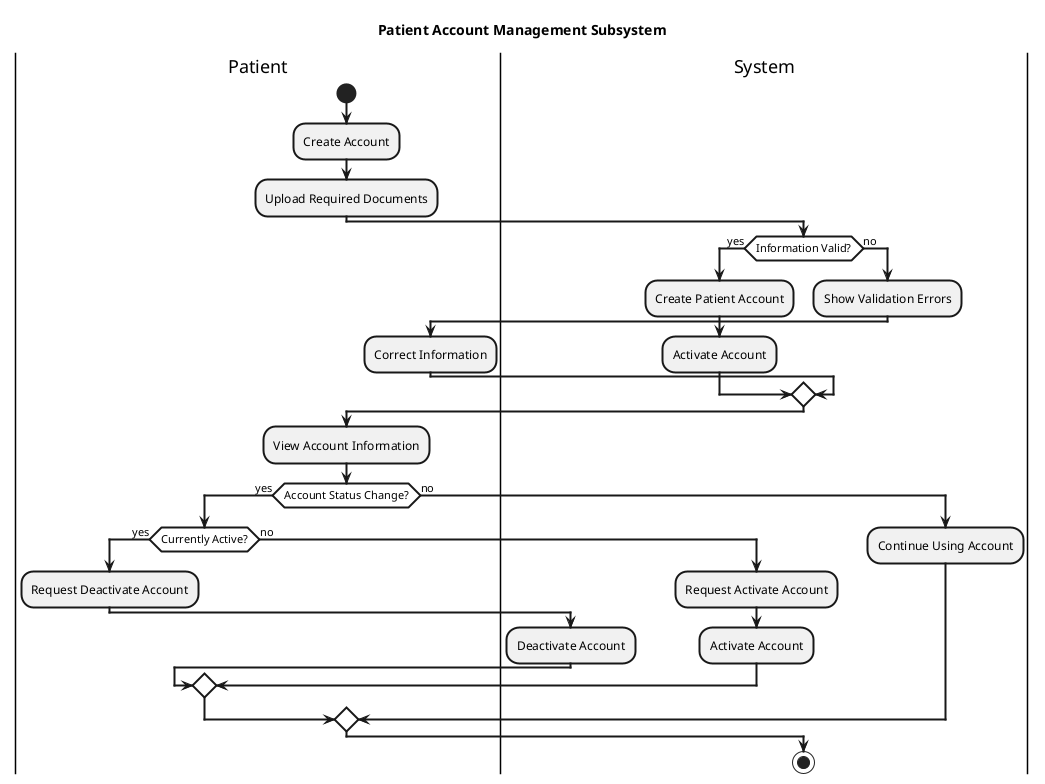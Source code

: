 @startuml
title Patient Account Management Subsystem
skinparam defaultTextAlignment center
skinparam ArrowThickness 2
skinparam ActivityBorderThickness 2
skinparam ActivityDiamondBackgroundColor white
skinparam ActivityDiamondBorderThickness 2

|Patient|
start
:Create Account;
:Upload Required Documents;

|System|
if (Information Valid?) then (yes)
  :Create Patient Account;
  :Activate Account;
else (no)
  :Show Validation Errors;
  |Patient|
  :Correct Information;
endif

|Patient|
:View Account Information;
if (Account Status Change?) then (yes)
  if (Currently Active?) then (yes)
    :Request Deactivate Account;
    |System|
    :Deactivate Account;
  else (no)
    :Request Activate Account;
    |System|
    :Activate Account;
  endif
else (no)
  :Continue Using Account;
endif
stop

@enduml 